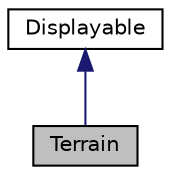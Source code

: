 digraph "Terrain"
{
 // LATEX_PDF_SIZE
  edge [fontname="Helvetica",fontsize="10",labelfontname="Helvetica",labelfontsize="10"];
  node [fontname="Helvetica",fontsize="10",shape=record];
  Node1 [label="Terrain",height=0.2,width=0.4,color="black", fillcolor="grey75", style="filled", fontcolor="black",tooltip="classe représentant le terrain de jeu"];
  Node2 -> Node1 [dir="back",color="midnightblue",fontsize="10",style="solid",fontname="Helvetica"];
  Node2 [label="Displayable",height=0.2,width=0.4,color="black", fillcolor="white", style="filled",URL="$classDisplayable.html",tooltip=" "];
}

